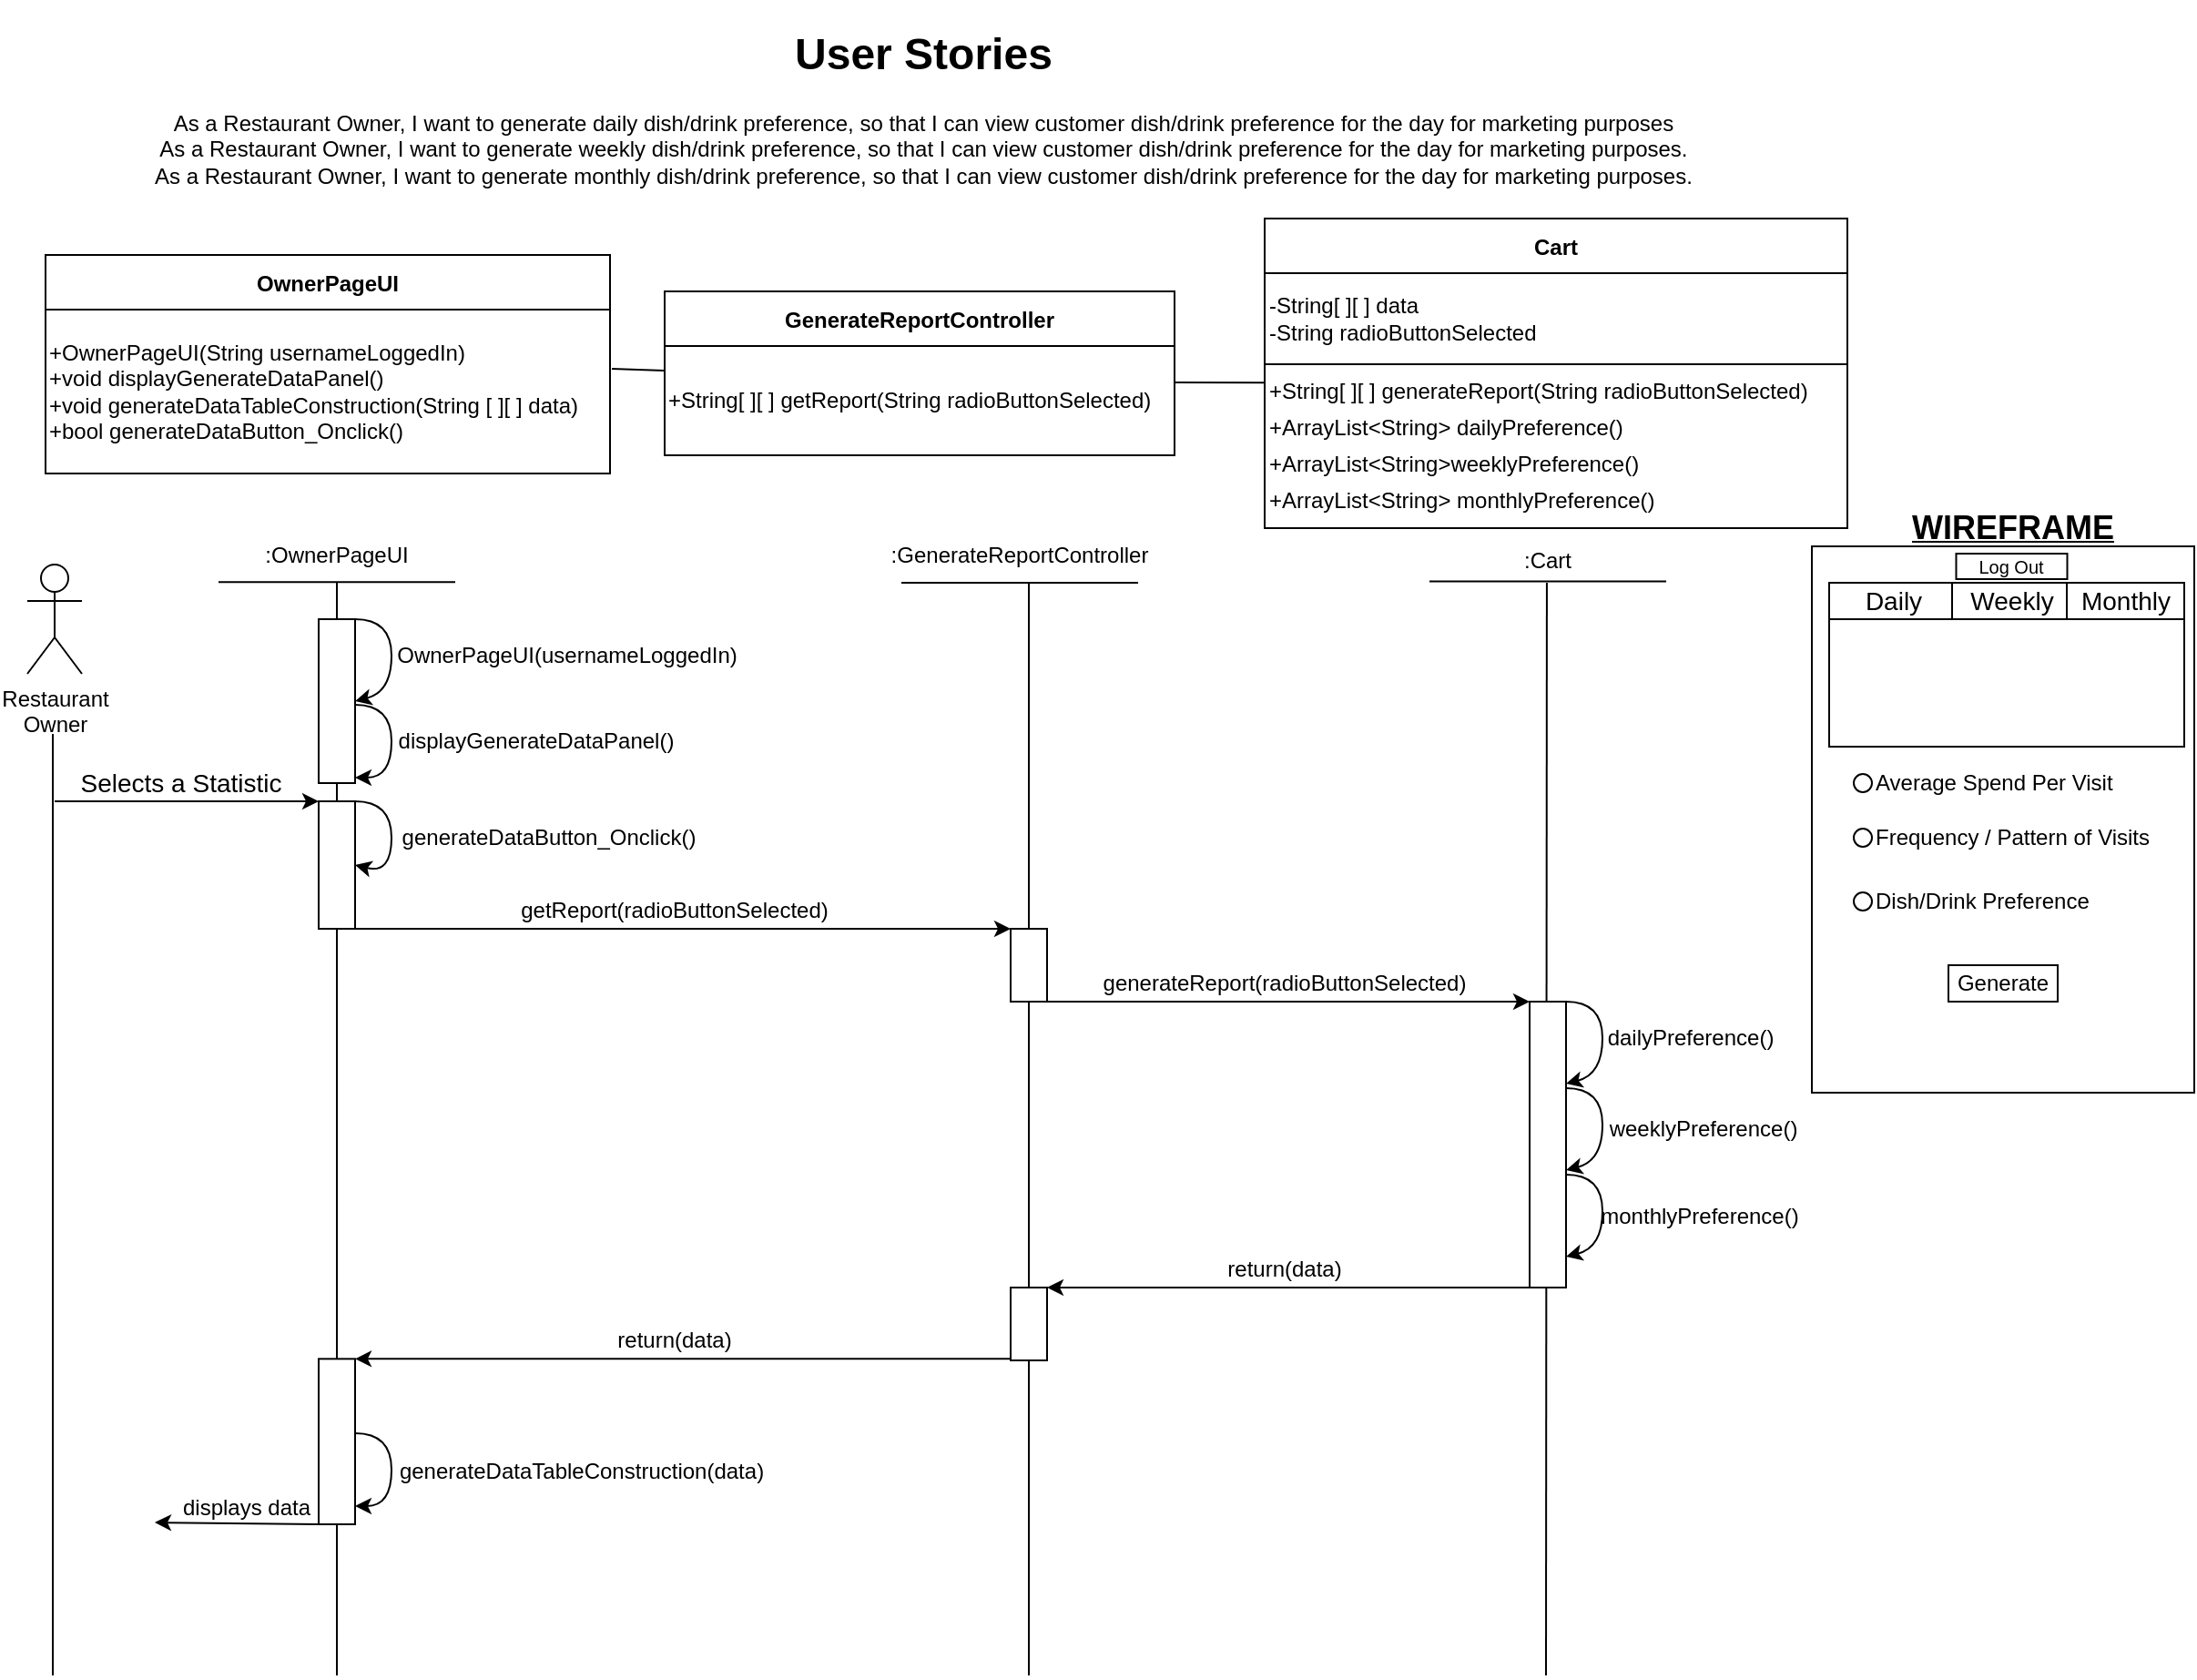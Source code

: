 <mxfile version="17.4.2" type="device"><diagram id="PwLxl22AUJvXUvIUC0Pp" name="Page-1"><mxGraphModel dx="938" dy="1474" grid="1" gridSize="10" guides="1" tooltips="1" connect="1" arrows="1" fold="1" page="1" pageScale="1" pageWidth="1100" pageHeight="850" math="0" shadow="0"><root><mxCell id="0"/><mxCell id="1" parent="0"/><mxCell id="5G-iTMUmoQ5LyaVrk1en-2" value="OwnerPageUI" style="swimlane;startSize=30;" parent="1" vertex="1"><mxGeometry x="40" y="60" width="310" height="120" as="geometry"/></mxCell><mxCell id="5G-iTMUmoQ5LyaVrk1en-3" value="+OwnerPageUI(String usernameLoggedIn)&lt;br&gt;+void displayGenerateDataPanel()&lt;br&gt;+void generateDataTableConstruction(String [ ][ ] data)&lt;br&gt;+bool generateDataButton_Onclick()&lt;span&gt;&lt;br&gt;&lt;/span&gt;" style="whiteSpace=wrap;html=1;align=left;" parent="5G-iTMUmoQ5LyaVrk1en-2" vertex="1"><mxGeometry y="30" width="310" height="90" as="geometry"/></mxCell><mxCell id="5G-iTMUmoQ5LyaVrk1en-4" value="GenerateReportController" style="swimlane;startSize=30;" parent="1" vertex="1"><mxGeometry x="380" y="80" width="280" height="90" as="geometry"/></mxCell><mxCell id="5G-iTMUmoQ5LyaVrk1en-5" value="+String[ ][ ] getReport(String&amp;nbsp;&lt;span style=&quot;text-align: center&quot;&gt;radioButtonSelected)&lt;/span&gt;" style="whiteSpace=wrap;html=1;align=left;" parent="5G-iTMUmoQ5LyaVrk1en-4" vertex="1"><mxGeometry y="30" width="280" height="60" as="geometry"/></mxCell><mxCell id="5G-iTMUmoQ5LyaVrk1en-6" value="Cart" style="swimlane;startSize=30;" parent="1" vertex="1"><mxGeometry x="709.5" y="40" width="320" height="170" as="geometry"/></mxCell><mxCell id="5G-iTMUmoQ5LyaVrk1en-12" value="&lt;div&gt;&lt;span style=&quot;font-family: &amp;#34;helvetica&amp;#34;&quot;&gt;+String[ ][ ] generateReport(String radioButtonSelected)&lt;/span&gt;&lt;/div&gt;" style="text;html=1;strokeColor=none;fillColor=none;align=left;verticalAlign=middle;whiteSpace=wrap;rounded=0;" parent="5G-iTMUmoQ5LyaVrk1en-6" vertex="1"><mxGeometry y="80" width="320" height="30" as="geometry"/></mxCell><mxCell id="5G-iTMUmoQ5LyaVrk1en-7" value="-String[ ][ ] data&lt;br&gt;-String radioButtonSelected" style="whiteSpace=wrap;html=1;align=left;" parent="5G-iTMUmoQ5LyaVrk1en-6" vertex="1"><mxGeometry y="30" width="320" height="50" as="geometry"/></mxCell><mxCell id="5G-iTMUmoQ5LyaVrk1en-13" value="+ArrayList&amp;lt;String&amp;gt; dailyPreference()" style="text;html=1;strokeColor=none;fillColor=none;align=left;verticalAlign=middle;whiteSpace=wrap;rounded=0;" parent="5G-iTMUmoQ5LyaVrk1en-6" vertex="1"><mxGeometry y="100" width="270" height="30" as="geometry"/></mxCell><mxCell id="5G-iTMUmoQ5LyaVrk1en-14" value="+ArrayList&amp;lt;String&amp;gt;weeklyPreference()" style="text;html=1;strokeColor=none;fillColor=none;align=left;verticalAlign=middle;whiteSpace=wrap;rounded=0;" parent="5G-iTMUmoQ5LyaVrk1en-6" vertex="1"><mxGeometry y="120" width="270" height="30" as="geometry"/></mxCell><mxCell id="5G-iTMUmoQ5LyaVrk1en-15" value="+ArrayList&amp;lt;String&amp;gt;&amp;nbsp;monthlyPreference()" style="text;html=1;strokeColor=none;fillColor=none;align=left;verticalAlign=middle;whiteSpace=wrap;rounded=0;" parent="5G-iTMUmoQ5LyaVrk1en-6" vertex="1"><mxGeometry y="140" width="270" height="30" as="geometry"/></mxCell><mxCell id="5G-iTMUmoQ5LyaVrk1en-10" value="" style="endArrow=none;html=1;rounded=0;exitX=1;exitY=0.25;exitDx=0;exitDy=0;entryX=-0.004;entryY=0.304;entryDx=0;entryDy=0;entryPerimeter=0;" parent="1" edge="1"><mxGeometry width="50" height="50" relative="1" as="geometry"><mxPoint x="351" y="122.5" as="sourcePoint"/><mxPoint x="379.88" y="123.44" as="targetPoint"/></mxGeometry></mxCell><mxCell id="5G-iTMUmoQ5LyaVrk1en-11" value="" style="endArrow=none;html=1;rounded=0;exitX=-0.001;exitY=0.187;exitDx=0;exitDy=0;exitPerimeter=0;" parent="1" edge="1"><mxGeometry width="50" height="50" relative="1" as="geometry"><mxPoint x="709.73" y="130.147" as="sourcePoint"/><mxPoint x="660" y="130" as="targetPoint"/></mxGeometry></mxCell><mxCell id="5G-iTMUmoQ5LyaVrk1en-16" value="Restaurant&lt;br&gt;Owner" style="shape=umlActor;verticalLabelPosition=bottom;verticalAlign=top;html=1;outlineConnect=0;" parent="1" vertex="1"><mxGeometry x="30" y="230" width="30" height="60" as="geometry"/></mxCell><mxCell id="5G-iTMUmoQ5LyaVrk1en-17" value="&lt;span style=&quot;font-weight: normal&quot;&gt;:OwnerPageUI&lt;/span&gt;" style="text;html=1;strokeColor=none;fillColor=none;align=center;verticalAlign=middle;whiteSpace=wrap;rounded=0;fontStyle=1" parent="1" vertex="1"><mxGeometry x="170" y="210" width="60" height="30" as="geometry"/></mxCell><mxCell id="5G-iTMUmoQ5LyaVrk1en-18" value="&lt;span style=&quot;font-weight: normal&quot;&gt;:&lt;span&gt;GenerateReportController&lt;/span&gt;&lt;/span&gt;" style="text;html=1;strokeColor=none;fillColor=none;align=center;verticalAlign=middle;whiteSpace=wrap;rounded=0;fontStyle=1" parent="1" vertex="1"><mxGeometry x="545" y="210" width="60" height="30" as="geometry"/></mxCell><mxCell id="5G-iTMUmoQ5LyaVrk1en-19" value=":Cart" style="text;html=1;strokeColor=none;fillColor=none;align=center;verticalAlign=middle;whiteSpace=wrap;rounded=0;" parent="1" vertex="1"><mxGeometry x="835" y="213" width="60" height="30" as="geometry"/></mxCell><mxCell id="5G-iTMUmoQ5LyaVrk1en-20" value="" style="endArrow=none;html=1;rounded=0;" parent="1" edge="1"><mxGeometry width="50" height="50" relative="1" as="geometry"><mxPoint x="135" y="239.57" as="sourcePoint"/><mxPoint x="265" y="239.57" as="targetPoint"/></mxGeometry></mxCell><mxCell id="5G-iTMUmoQ5LyaVrk1en-21" value="" style="endArrow=none;html=1;rounded=0;" parent="1" edge="1"><mxGeometry width="50" height="50" relative="1" as="geometry"><mxPoint x="510" y="240" as="sourcePoint"/><mxPoint x="640" y="240" as="targetPoint"/></mxGeometry></mxCell><mxCell id="5G-iTMUmoQ5LyaVrk1en-22" value="" style="endArrow=none;html=1;rounded=0;" parent="1" edge="1"><mxGeometry width="50" height="50" relative="1" as="geometry"><mxPoint x="800" y="239.26" as="sourcePoint"/><mxPoint x="930" y="239.26" as="targetPoint"/></mxGeometry></mxCell><mxCell id="5G-iTMUmoQ5LyaVrk1en-23" value="" style="endArrow=none;html=1;rounded=0;" parent="1" edge="1"><mxGeometry width="50" height="50" relative="1" as="geometry"><mxPoint x="200" y="840" as="sourcePoint"/><mxPoint x="200" y="240" as="targetPoint"/></mxGeometry></mxCell><mxCell id="5G-iTMUmoQ5LyaVrk1en-24" value="" style="endArrow=none;html=1;rounded=0;" parent="1" edge="1"><mxGeometry width="50" height="50" relative="1" as="geometry"><mxPoint x="864" y="840" as="sourcePoint"/><mxPoint x="864.47" y="240" as="targetPoint"/></mxGeometry></mxCell><mxCell id="5G-iTMUmoQ5LyaVrk1en-25" value="" style="rounded=0;whiteSpace=wrap;html=1;" parent="1" vertex="1"><mxGeometry x="190" y="260" width="20" height="90" as="geometry"/></mxCell><mxCell id="5G-iTMUmoQ5LyaVrk1en-26" value="" style="curved=1;endArrow=classic;html=1;rounded=0;exitX=1;exitY=0;exitDx=0;exitDy=0;entryX=1;entryY=0.5;entryDx=0;entryDy=0;" parent="1" source="5G-iTMUmoQ5LyaVrk1en-25" target="5G-iTMUmoQ5LyaVrk1en-25" edge="1"><mxGeometry width="50" height="50" relative="1" as="geometry"><mxPoint x="300" y="360" as="sourcePoint"/><mxPoint x="350" y="310" as="targetPoint"/><Array as="points"><mxPoint x="230" y="260"/><mxPoint x="230" y="300"/></Array></mxGeometry></mxCell><mxCell id="5G-iTMUmoQ5LyaVrk1en-27" value="OwnerPageUI(usernameLoggedIn)" style="text;html=1;align=center;verticalAlign=middle;resizable=0;points=[];autosize=1;strokeColor=none;fillColor=none;" parent="1" vertex="1"><mxGeometry x="226" y="270" width="200" height="20" as="geometry"/></mxCell><mxCell id="5G-iTMUmoQ5LyaVrk1en-28" value="" style="endArrow=none;html=1;rounded=0;startArrow=none;" parent="1" edge="1"><mxGeometry width="50" height="50" relative="1" as="geometry"><mxPoint x="580" y="450" as="sourcePoint"/><mxPoint x="580" y="240" as="targetPoint"/></mxGeometry></mxCell><mxCell id="5G-iTMUmoQ5LyaVrk1en-29" value="" style="endArrow=none;html=1;rounded=0;" parent="1" edge="1"><mxGeometry width="50" height="50" relative="1" as="geometry"><mxPoint x="580" y="840" as="sourcePoint"/><mxPoint x="580" y="439.43" as="targetPoint"/></mxGeometry></mxCell><mxCell id="5G-iTMUmoQ5LyaVrk1en-30" value="" style="endArrow=classic;html=1;rounded=0;exitX=1;exitY=1;exitDx=0;exitDy=0;entryX=0;entryY=0;entryDx=0;entryDy=0;" parent="1" edge="1"><mxGeometry width="50" height="50" relative="1" as="geometry"><mxPoint x="590" y="470" as="sourcePoint"/><mxPoint x="855" y="470" as="targetPoint"/></mxGeometry></mxCell><mxCell id="5G-iTMUmoQ5LyaVrk1en-31" value="&lt;div style=&quot;text-align: left&quot;&gt;&lt;span&gt;generateReport(radioButtonSelected)&lt;/span&gt;&lt;/div&gt;" style="text;html=1;align=center;verticalAlign=middle;resizable=0;points=[];autosize=1;strokeColor=none;fillColor=none;" parent="1" vertex="1"><mxGeometry x="615" y="450" width="210" height="20" as="geometry"/></mxCell><mxCell id="5G-iTMUmoQ5LyaVrk1en-32" value="" style="rounded=0;whiteSpace=wrap;html=1;" parent="1" vertex="1"><mxGeometry x="855" y="470" width="20" height="157" as="geometry"/></mxCell><mxCell id="5G-iTMUmoQ5LyaVrk1en-33" value="" style="rounded=0;whiteSpace=wrap;html=1;" parent="1" vertex="1"><mxGeometry x="190" y="360" width="20" height="70" as="geometry"/></mxCell><mxCell id="5G-iTMUmoQ5LyaVrk1en-34" value="" style="curved=1;endArrow=classic;html=1;rounded=0;exitX=1;exitY=0;exitDx=0;exitDy=0;entryX=1;entryY=0.5;entryDx=0;entryDy=0;" parent="1" source="5G-iTMUmoQ5LyaVrk1en-33" target="5G-iTMUmoQ5LyaVrk1en-33" edge="1"><mxGeometry width="50" height="50" relative="1" as="geometry"><mxPoint x="300" y="460" as="sourcePoint"/><mxPoint x="350" y="410" as="targetPoint"/><Array as="points"><mxPoint x="230" y="360"/><mxPoint x="230" y="400"/></Array></mxGeometry></mxCell><mxCell id="5G-iTMUmoQ5LyaVrk1en-35" value="generateDataButton_Onclick()" style="text;html=1;align=center;verticalAlign=middle;resizable=0;points=[];autosize=1;strokeColor=none;fillColor=none;" parent="1" vertex="1"><mxGeometry x="226" y="370" width="180" height="20" as="geometry"/></mxCell><mxCell id="5G-iTMUmoQ5LyaVrk1en-36" value="" style="rounded=0;whiteSpace=wrap;html=1;" parent="1" vertex="1"><mxGeometry x="570" y="430" width="20" height="40" as="geometry"/></mxCell><mxCell id="5G-iTMUmoQ5LyaVrk1en-37" value="" style="rounded=0;whiteSpace=wrap;html=1;" parent="1" vertex="1"><mxGeometry x="570" y="627" width="20" height="40" as="geometry"/></mxCell><mxCell id="5G-iTMUmoQ5LyaVrk1en-38" value="" style="endArrow=classic;html=1;rounded=0;exitX=0;exitY=1;exitDx=0;exitDy=0;entryX=1;entryY=0;entryDx=0;entryDy=0;" parent="1" target="5G-iTMUmoQ5LyaVrk1en-37" edge="1"><mxGeometry width="50" height="50" relative="1" as="geometry"><mxPoint x="855" y="627" as="sourcePoint"/><mxPoint x="960" y="617" as="targetPoint"/></mxGeometry></mxCell><mxCell id="5G-iTMUmoQ5LyaVrk1en-39" value="&lt;div style=&quot;text-align: left&quot;&gt;&lt;span&gt;return(data)&lt;/span&gt;&lt;/div&gt;" style="text;html=1;align=center;verticalAlign=middle;resizable=0;points=[];autosize=1;strokeColor=none;fillColor=none;fontStyle=0" parent="1" vertex="1"><mxGeometry x="680" y="607" width="80" height="20" as="geometry"/></mxCell><mxCell id="5G-iTMUmoQ5LyaVrk1en-40" value="" style="endArrow=classic;html=1;rounded=0;exitX=0;exitY=1;exitDx=0;exitDy=0;entryX=1;entryY=0;entryDx=0;entryDy=0;" parent="1" edge="1"><mxGeometry width="50" height="50" relative="1" as="geometry"><mxPoint x="570" y="666.17" as="sourcePoint"/><mxPoint x="210" y="666.17" as="targetPoint"/></mxGeometry></mxCell><mxCell id="5G-iTMUmoQ5LyaVrk1en-41" value="" style="rounded=0;whiteSpace=wrap;html=1;" parent="1" vertex="1"><mxGeometry x="190" y="666.17" width="20" height="90.83" as="geometry"/></mxCell><mxCell id="5G-iTMUmoQ5LyaVrk1en-42" value="" style="curved=1;endArrow=classic;html=1;rounded=0;exitX=1;exitY=0;exitDx=0;exitDy=0;entryX=1;entryY=1;entryDx=0;entryDy=0;" parent="1" edge="1"><mxGeometry width="50" height="50" relative="1" as="geometry"><mxPoint x="210" y="707" as="sourcePoint"/><mxPoint x="210" y="747" as="targetPoint"/><Array as="points"><mxPoint x="230" y="707"/><mxPoint x="230" y="747"/></Array></mxGeometry></mxCell><mxCell id="5G-iTMUmoQ5LyaVrk1en-43" value="&lt;span style=&quot;text-align: left&quot;&gt;generateDataTableConstruction(data)&lt;/span&gt;" style="text;html=1;align=center;verticalAlign=middle;resizable=0;points=[];autosize=1;strokeColor=none;fillColor=none;" parent="1" vertex="1"><mxGeometry x="224" y="718" width="220" height="20" as="geometry"/></mxCell><mxCell id="5G-iTMUmoQ5LyaVrk1en-44" value="&lt;div style=&quot;text-align: left&quot;&gt;&lt;span&gt;return(&lt;/span&gt;data&lt;span&gt;)&lt;/span&gt;&lt;/div&gt;" style="text;html=1;align=center;verticalAlign=middle;resizable=0;points=[];autosize=1;strokeColor=none;fillColor=none;fontStyle=0" parent="1" vertex="1"><mxGeometry x="345" y="646.17" width="80" height="20" as="geometry"/></mxCell><mxCell id="5G-iTMUmoQ5LyaVrk1en-45" value="" style="endArrow=classic;html=1;rounded=0;exitX=1;exitY=1;exitDx=0;exitDy=0;" parent="1" edge="1"><mxGeometry width="50" height="50" relative="1" as="geometry"><mxPoint x="200" y="430" as="sourcePoint"/><mxPoint x="570" y="430" as="targetPoint"/></mxGeometry></mxCell><mxCell id="5G-iTMUmoQ5LyaVrk1en-46" value="getReport(radioButtonSelected)" style="text;html=1;align=center;verticalAlign=middle;resizable=0;points=[];autosize=1;strokeColor=none;fillColor=none;" parent="1" vertex="1"><mxGeometry x="295" y="410" width="180" height="20" as="geometry"/></mxCell><mxCell id="5G-iTMUmoQ5LyaVrk1en-47" value="" style="endArrow=classic;html=1;rounded=0;fontSize=14;" parent="1" edge="1"><mxGeometry width="50" height="50" relative="1" as="geometry"><mxPoint x="45" y="360" as="sourcePoint"/><mxPoint x="190" y="360" as="targetPoint"/></mxGeometry></mxCell><mxCell id="5G-iTMUmoQ5LyaVrk1en-48" value="" style="endArrow=none;html=1;rounded=0;fontSize=14;" parent="1" edge="1"><mxGeometry width="50" height="50" relative="1" as="geometry"><mxPoint x="44" y="840" as="sourcePoint"/><mxPoint x="44.0" y="323.0" as="targetPoint"/></mxGeometry></mxCell><mxCell id="5G-iTMUmoQ5LyaVrk1en-49" value="Selects a Statistic" style="text;html=1;align=center;verticalAlign=middle;resizable=0;points=[];autosize=1;strokeColor=none;fillColor=none;fontSize=14;" parent="1" vertex="1"><mxGeometry x="49" y="340" width="130" height="20" as="geometry"/></mxCell><mxCell id="5G-iTMUmoQ5LyaVrk1en-50" value="" style="curved=1;endArrow=classic;html=1;rounded=0;exitX=1;exitY=0;exitDx=0;exitDy=0;entryX=1;entryY=1;entryDx=0;entryDy=0;" parent="1" edge="1"><mxGeometry width="50" height="50" relative="1" as="geometry"><mxPoint x="210" y="307" as="sourcePoint"/><mxPoint x="210" y="347" as="targetPoint"/><Array as="points"><mxPoint x="230" y="307"/><mxPoint x="230" y="347"/></Array></mxGeometry></mxCell><mxCell id="5G-iTMUmoQ5LyaVrk1en-51" value="displayGenerateDataPanel()" style="text;html=1;align=center;verticalAlign=middle;resizable=0;points=[];autosize=1;strokeColor=none;fillColor=none;" parent="1" vertex="1"><mxGeometry x="224" y="317" width="170" height="20" as="geometry"/></mxCell><mxCell id="5G-iTMUmoQ5LyaVrk1en-52" value="" style="curved=1;endArrow=classic;html=1;rounded=0;exitX=1;exitY=0;exitDx=0;exitDy=0;entryX=1;entryY=0.5;entryDx=0;entryDy=0;" parent="1" edge="1"><mxGeometry width="50" height="50" relative="1" as="geometry"><mxPoint x="875" y="470" as="sourcePoint"/><mxPoint x="875" y="515" as="targetPoint"/><Array as="points"><mxPoint x="895" y="470"/><mxPoint x="895" y="510"/></Array></mxGeometry></mxCell><mxCell id="5G-iTMUmoQ5LyaVrk1en-53" value="dailyPreference()" style="text;html=1;align=center;verticalAlign=middle;resizable=0;points=[];autosize=1;strokeColor=none;fillColor=none;" parent="1" vertex="1"><mxGeometry x="888" y="480" width="110" height="20" as="geometry"/></mxCell><mxCell id="5G-iTMUmoQ5LyaVrk1en-54" value="" style="curved=1;endArrow=classic;html=1;rounded=0;exitX=1;exitY=0;exitDx=0;exitDy=0;entryX=1;entryY=0.5;entryDx=0;entryDy=0;" parent="1" edge="1"><mxGeometry width="50" height="50" relative="1" as="geometry"><mxPoint x="875" y="517.5" as="sourcePoint"/><mxPoint x="875" y="562.5" as="targetPoint"/><Array as="points"><mxPoint x="895" y="517.5"/><mxPoint x="895" y="557.5"/></Array></mxGeometry></mxCell><mxCell id="5G-iTMUmoQ5LyaVrk1en-55" value="weeklyPreference()" style="text;html=1;align=center;verticalAlign=middle;resizable=0;points=[];autosize=1;strokeColor=none;fillColor=none;" parent="1" vertex="1"><mxGeometry x="890" y="530" width="120" height="20" as="geometry"/></mxCell><mxCell id="5G-iTMUmoQ5LyaVrk1en-56" value="" style="curved=1;endArrow=classic;html=1;rounded=0;exitX=1;exitY=0;exitDx=0;exitDy=0;entryX=1;entryY=0.5;entryDx=0;entryDy=0;" parent="1" edge="1"><mxGeometry width="50" height="50" relative="1" as="geometry"><mxPoint x="875" y="565" as="sourcePoint"/><mxPoint x="875" y="610" as="targetPoint"/><Array as="points"><mxPoint x="895" y="565"/><mxPoint x="895" y="605"/></Array></mxGeometry></mxCell><mxCell id="5G-iTMUmoQ5LyaVrk1en-57" value="monthlyPreference()" style="text;html=1;align=center;verticalAlign=middle;resizable=0;points=[];autosize=1;strokeColor=none;fillColor=none;" parent="1" vertex="1"><mxGeometry x="888" y="578" width="120" height="20" as="geometry"/></mxCell><mxCell id="5G-iTMUmoQ5LyaVrk1en-72" value="" style="rounded=0;whiteSpace=wrap;html=1;labelBackgroundColor=#FFFFFF;fillColor=#FFFFFF;" parent="1" vertex="1"><mxGeometry x="1010" y="220" width="210" height="300" as="geometry"/></mxCell><mxCell id="5G-iTMUmoQ5LyaVrk1en-73" value="&lt;font style=&quot;font-size: 10px&quot;&gt;Log Out&lt;/font&gt;" style="rounded=0;whiteSpace=wrap;html=1;labelBackgroundColor=none;fillColor=default;" parent="1" vertex="1"><mxGeometry x="1089.25" y="224" width="61" height="14" as="geometry"/></mxCell><mxCell id="5G-iTMUmoQ5LyaVrk1en-74" value="" style="ellipse;whiteSpace=wrap;html=1;aspect=fixed;labelBackgroundColor=#FFFFFF;fillColor=#FFFFFF;" parent="1" vertex="1"><mxGeometry x="1033" y="345" width="10" height="10" as="geometry"/></mxCell><mxCell id="5G-iTMUmoQ5LyaVrk1en-75" value="" style="ellipse;whiteSpace=wrap;html=1;aspect=fixed;labelBackgroundColor=#FFFFFF;fillColor=#FFFFFF;" parent="1" vertex="1"><mxGeometry x="1033" y="375" width="10" height="10" as="geometry"/></mxCell><mxCell id="5G-iTMUmoQ5LyaVrk1en-76" value="" style="ellipse;whiteSpace=wrap;html=1;aspect=fixed;labelBackgroundColor=#FFFFFF;fillColor=#FFFFFF;" parent="1" vertex="1"><mxGeometry x="1033" y="410" width="10" height="10" as="geometry"/></mxCell><mxCell id="5G-iTMUmoQ5LyaVrk1en-77" value="Average Spend Per Visit" style="text;html=1;align=left;verticalAlign=middle;resizable=0;points=[];autosize=1;strokeColor=none;fillColor=none;" parent="1" vertex="1"><mxGeometry x="1043" y="340" width="150" height="20" as="geometry"/></mxCell><mxCell id="5G-iTMUmoQ5LyaVrk1en-78" value="Frequency / Pattern of Visits" style="text;html=1;align=left;verticalAlign=middle;resizable=0;points=[];autosize=1;strokeColor=none;fillColor=none;" parent="1" vertex="1"><mxGeometry x="1043" y="370" width="170" height="20" as="geometry"/></mxCell><mxCell id="5G-iTMUmoQ5LyaVrk1en-79" value="Generate" style="rounded=0;whiteSpace=wrap;html=1;labelBackgroundColor=#FFFFFF;fillColor=#FFFFFF;" parent="1" vertex="1"><mxGeometry x="1085" y="450" width="60" height="20" as="geometry"/></mxCell><mxCell id="5G-iTMUmoQ5LyaVrk1en-80" value="&lt;b&gt;&lt;u&gt;&lt;font style=&quot;font-size: 18px&quot;&gt;WIREFRAME&lt;/font&gt;&lt;/u&gt;&lt;/b&gt;" style="text;html=1;align=center;verticalAlign=middle;resizable=0;points=[];autosize=1;strokeColor=none;fillColor=none;" parent="1" vertex="1"><mxGeometry x="1054.75" y="200" width="130" height="20" as="geometry"/></mxCell><mxCell id="5G-iTMUmoQ5LyaVrk1en-81" value="Dish/Drink Preference" style="text;html=1;align=left;verticalAlign=middle;resizable=0;points=[];autosize=1;strokeColor=none;fillColor=none;" parent="1" vertex="1"><mxGeometry x="1043" y="405" width="130" height="20" as="geometry"/></mxCell><mxCell id="5G-iTMUmoQ5LyaVrk1en-82" value="" style="rounded=0;whiteSpace=wrap;html=1;labelBackgroundColor=none;fontSize=13;fillColor=default;" parent="1" vertex="1"><mxGeometry x="1019.5" y="240" width="195" height="90" as="geometry"/></mxCell><mxCell id="5G-iTMUmoQ5LyaVrk1en-83" value="Daily" style="rounded=0;whiteSpace=wrap;html=1;shadow=0;sketch=0;fontSize=14;fillColor=default;" parent="1" vertex="1"><mxGeometry x="1019.5" y="240" width="69.5" height="20" as="geometry"/></mxCell><mxCell id="5G-iTMUmoQ5LyaVrk1en-84" value="Weekly" style="rounded=0;whiteSpace=wrap;html=1;shadow=0;sketch=0;fontSize=14;fillColor=default;" parent="1" vertex="1"><mxGeometry x="1087" y="240" width="65.5" height="20" as="geometry"/></mxCell><mxCell id="5G-iTMUmoQ5LyaVrk1en-85" value="Monthly" style="rounded=0;whiteSpace=wrap;html=1;shadow=0;sketch=0;fontSize=14;fillColor=default;" parent="1" vertex="1"><mxGeometry x="1150" y="240" width="64.5" height="20" as="geometry"/></mxCell><mxCell id="5G-iTMUmoQ5LyaVrk1en-87" value="&lt;h1 style=&quot;text-align: center&quot;&gt;User Stories&lt;/h1&gt;&lt;div style=&quot;text-align: center&quot;&gt;As a Restaurant Owner, I want to generate daily dish/drink preference, so that I can view customer dish/drink preference for the day for marketing purposes&lt;/div&gt;&lt;div style=&quot;text-align: center&quot;&gt;As a Restaurant Owner, I want to generate weekly dish/drink preference, so that I can view customer dish/drink preference for the day for marketing purposes.&lt;br&gt;&lt;/div&gt;&lt;div style=&quot;text-align: center&quot;&gt;As a Restaurant Owner, I want to generate monthly dish/drink preference, so that I can view customer dish/drink preference for the day for marketing purposes.&lt;br&gt;&lt;/div&gt;" style="text;html=1;strokeColor=none;fillColor=none;spacing=5;spacingTop=-20;whiteSpace=wrap;overflow=hidden;rounded=0;" parent="1" vertex="1"><mxGeometry x="95" y="-70" width="970" height="120" as="geometry"/></mxCell><mxCell id="5G-iTMUmoQ5LyaVrk1en-88" value="" style="endArrow=classic;html=1;rounded=0;" parent="1" edge="1"><mxGeometry width="50" height="50" relative="1" as="geometry"><mxPoint x="190" y="757" as="sourcePoint"/><mxPoint x="100" y="756" as="targetPoint"/></mxGeometry></mxCell><mxCell id="5G-iTMUmoQ5LyaVrk1en-89" value="&lt;span style=&quot;text-align: left&quot;&gt;displays data&lt;/span&gt;" style="text;html=1;align=center;verticalAlign=middle;resizable=0;points=[];autosize=1;strokeColor=none;fillColor=none;" parent="1" vertex="1"><mxGeometry x="105" y="738" width="90" height="20" as="geometry"/></mxCell></root></mxGraphModel></diagram></mxfile>